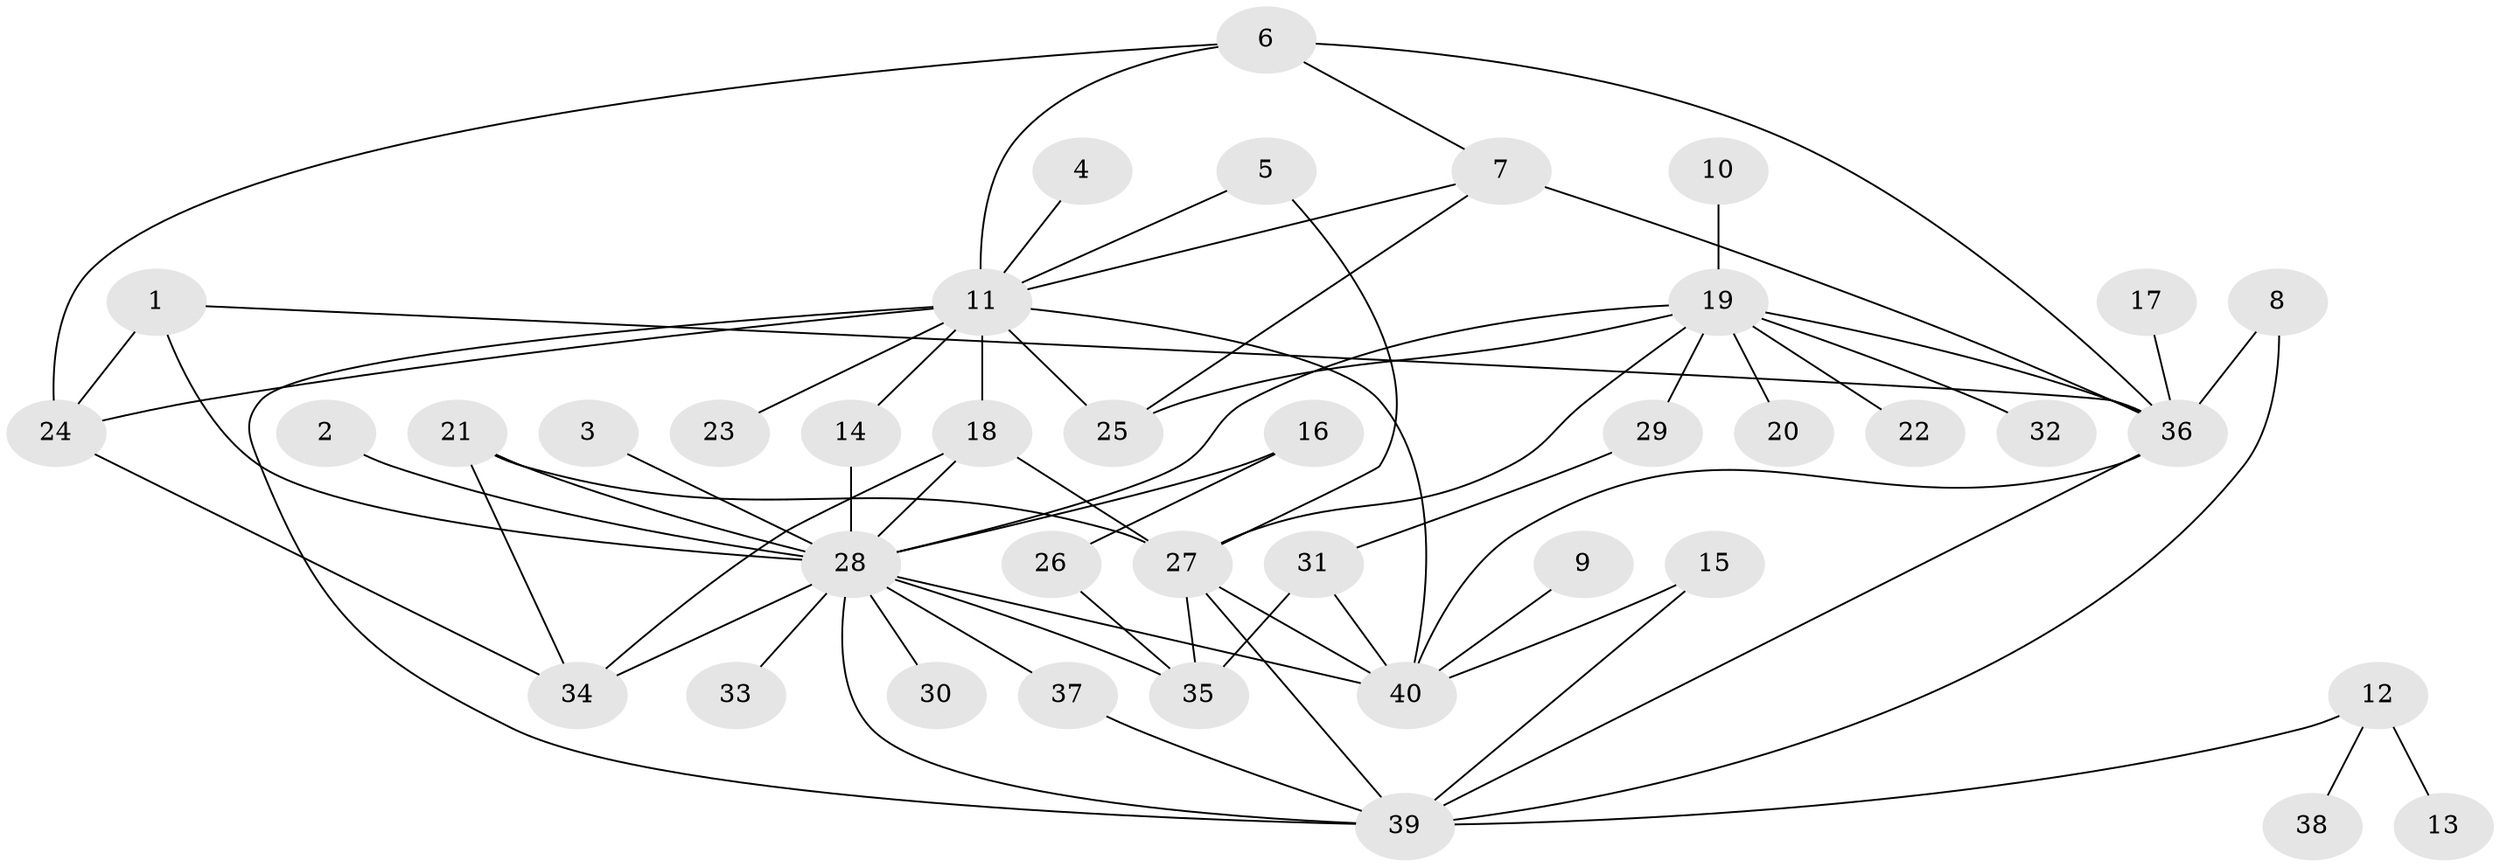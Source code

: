 // original degree distribution, {12: 0.025, 16: 0.0125, 20: 0.0125, 3: 0.1125, 10: 0.025, 2: 0.225, 5: 0.05, 8: 0.025, 4: 0.05, 1: 0.4625}
// Generated by graph-tools (version 1.1) at 2025/01/03/09/25 03:01:42]
// undirected, 40 vertices, 67 edges
graph export_dot {
graph [start="1"]
  node [color=gray90,style=filled];
  1;
  2;
  3;
  4;
  5;
  6;
  7;
  8;
  9;
  10;
  11;
  12;
  13;
  14;
  15;
  16;
  17;
  18;
  19;
  20;
  21;
  22;
  23;
  24;
  25;
  26;
  27;
  28;
  29;
  30;
  31;
  32;
  33;
  34;
  35;
  36;
  37;
  38;
  39;
  40;
  1 -- 24 [weight=1.0];
  1 -- 28 [weight=1.0];
  1 -- 36 [weight=1.0];
  2 -- 28 [weight=1.0];
  3 -- 28 [weight=1.0];
  4 -- 11 [weight=1.0];
  5 -- 11 [weight=1.0];
  5 -- 27 [weight=1.0];
  6 -- 7 [weight=1.0];
  6 -- 11 [weight=1.0];
  6 -- 24 [weight=1.0];
  6 -- 36 [weight=1.0];
  7 -- 11 [weight=1.0];
  7 -- 25 [weight=1.0];
  7 -- 36 [weight=1.0];
  8 -- 36 [weight=1.0];
  8 -- 39 [weight=1.0];
  9 -- 40 [weight=1.0];
  10 -- 19 [weight=1.0];
  11 -- 14 [weight=1.0];
  11 -- 18 [weight=2.0];
  11 -- 23 [weight=1.0];
  11 -- 24 [weight=1.0];
  11 -- 25 [weight=1.0];
  11 -- 39 [weight=1.0];
  11 -- 40 [weight=1.0];
  12 -- 13 [weight=1.0];
  12 -- 38 [weight=1.0];
  12 -- 39 [weight=1.0];
  14 -- 28 [weight=1.0];
  15 -- 39 [weight=1.0];
  15 -- 40 [weight=1.0];
  16 -- 26 [weight=1.0];
  16 -- 28 [weight=1.0];
  17 -- 36 [weight=1.0];
  18 -- 27 [weight=1.0];
  18 -- 28 [weight=1.0];
  18 -- 34 [weight=1.0];
  19 -- 20 [weight=1.0];
  19 -- 22 [weight=1.0];
  19 -- 25 [weight=1.0];
  19 -- 27 [weight=1.0];
  19 -- 28 [weight=1.0];
  19 -- 29 [weight=1.0];
  19 -- 32 [weight=1.0];
  19 -- 36 [weight=1.0];
  21 -- 27 [weight=1.0];
  21 -- 28 [weight=1.0];
  21 -- 34 [weight=1.0];
  24 -- 34 [weight=1.0];
  26 -- 35 [weight=1.0];
  27 -- 35 [weight=1.0];
  27 -- 39 [weight=1.0];
  27 -- 40 [weight=1.0];
  28 -- 30 [weight=1.0];
  28 -- 33 [weight=1.0];
  28 -- 34 [weight=1.0];
  28 -- 35 [weight=1.0];
  28 -- 37 [weight=1.0];
  28 -- 39 [weight=1.0];
  28 -- 40 [weight=1.0];
  29 -- 31 [weight=1.0];
  31 -- 35 [weight=1.0];
  31 -- 40 [weight=2.0];
  36 -- 39 [weight=1.0];
  36 -- 40 [weight=1.0];
  37 -- 39 [weight=1.0];
}
